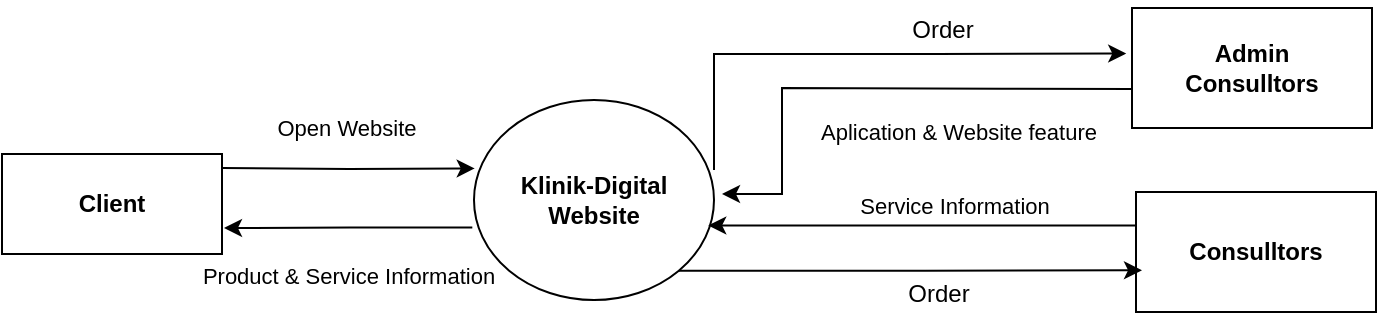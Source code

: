 <mxfile version="21.8.2" type="github">
  <diagram name="Page-1" id="fyCYb2retFs3KwuY-BMH">
    <mxGraphModel dx="1173" dy="688" grid="1" gridSize="10" guides="1" tooltips="1" connect="1" arrows="1" fold="1" page="1" pageScale="1" pageWidth="850" pageHeight="1100" math="0" shadow="0">
      <root>
        <mxCell id="0" />
        <mxCell id="1" parent="0" />
        <mxCell id="MsQs23-c7_RpU7kt0sFD-4" style="edgeStyle=orthogonalEdgeStyle;rounded=0;orthogonalLoop=1;jettySize=auto;html=1;exitX=1;exitY=0.5;exitDx=0;exitDy=0;entryX=0.003;entryY=0.342;entryDx=0;entryDy=0;entryPerimeter=0;" edge="1" parent="1" target="MsQs23-c7_RpU7kt0sFD-3">
          <mxGeometry relative="1" as="geometry">
            <mxPoint x="310" y="167" as="sourcePoint" />
            <mxPoint x="410" y="167" as="targetPoint" />
          </mxGeometry>
        </mxCell>
        <mxCell id="MsQs23-c7_RpU7kt0sFD-1" value="&lt;b&gt;Client&lt;/b&gt;" style="html=1;whiteSpace=wrap;" vertex="1" parent="1">
          <mxGeometry x="200" y="160" width="110" height="50" as="geometry" />
        </mxCell>
        <mxCell id="MsQs23-c7_RpU7kt0sFD-6" style="edgeStyle=orthogonalEdgeStyle;rounded=0;orthogonalLoop=1;jettySize=auto;html=1;entryX=1;entryY=0.5;entryDx=0;entryDy=0;exitX=-0.007;exitY=0.638;exitDx=0;exitDy=0;exitPerimeter=0;" edge="1" parent="1" source="MsQs23-c7_RpU7kt0sFD-3">
          <mxGeometry relative="1" as="geometry">
            <mxPoint x="411" y="197" as="sourcePoint" />
            <mxPoint x="311" y="197" as="targetPoint" />
          </mxGeometry>
        </mxCell>
        <mxCell id="MsQs23-c7_RpU7kt0sFD-3" value="&lt;b&gt;Klinik-Digital Website&lt;/b&gt;" style="ellipse;whiteSpace=wrap;html=1;" vertex="1" parent="1">
          <mxGeometry x="436" y="133" width="120" height="100" as="geometry" />
        </mxCell>
        <mxCell id="MsQs23-c7_RpU7kt0sFD-5" value="&lt;font style=&quot;font-size: 11px;&quot;&gt;Open Website&lt;/font&gt;" style="text;html=1;align=center;verticalAlign=middle;resizable=0;points=[];autosize=1;strokeColor=none;fillColor=none;" vertex="1" parent="1">
          <mxGeometry x="327" y="132" width="90" height="30" as="geometry" />
        </mxCell>
        <mxCell id="MsQs23-c7_RpU7kt0sFD-7" value="&lt;font style=&quot;font-size: 11px;&quot;&gt;Product &amp;amp; Service Information&lt;/font&gt;" style="text;html=1;align=center;verticalAlign=middle;resizable=0;points=[];autosize=1;strokeColor=none;fillColor=none;" vertex="1" parent="1">
          <mxGeometry x="288" y="206" width="170" height="30" as="geometry" />
        </mxCell>
        <mxCell id="MsQs23-c7_RpU7kt0sFD-8" style="edgeStyle=orthogonalEdgeStyle;rounded=0;orthogonalLoop=1;jettySize=auto;html=1;exitX=1;exitY=0.5;exitDx=0;exitDy=0;entryX=-0.024;entryY=0.379;entryDx=0;entryDy=0;entryPerimeter=0;" edge="1" parent="1" target="MsQs23-c7_RpU7kt0sFD-10">
          <mxGeometry relative="1" as="geometry">
            <mxPoint x="556" y="168" as="sourcePoint" />
            <mxPoint x="660" y="170" as="targetPoint" />
            <Array as="points">
              <mxPoint x="556" y="110" />
              <mxPoint x="667" y="110" />
            </Array>
          </mxGeometry>
        </mxCell>
        <mxCell id="MsQs23-c7_RpU7kt0sFD-9" style="edgeStyle=orthogonalEdgeStyle;rounded=0;orthogonalLoop=1;jettySize=auto;html=1;exitX=0.004;exitY=0.674;exitDx=0;exitDy=0;exitPerimeter=0;" edge="1" parent="1" source="MsQs23-c7_RpU7kt0sFD-10">
          <mxGeometry relative="1" as="geometry">
            <mxPoint x="700" y="132" as="sourcePoint" />
            <mxPoint x="560" y="180" as="targetPoint" />
            <Array as="points">
              <mxPoint x="700" y="127" />
              <mxPoint x="590" y="127" />
              <mxPoint x="590" y="180" />
            </Array>
          </mxGeometry>
        </mxCell>
        <mxCell id="MsQs23-c7_RpU7kt0sFD-10" value="&lt;b&gt;Admin&lt;br&gt;Consulltors&lt;br&gt;&lt;/b&gt;" style="rounded=0;whiteSpace=wrap;html=1;" vertex="1" parent="1">
          <mxGeometry x="765" y="87" width="120" height="60" as="geometry" />
        </mxCell>
        <mxCell id="MsQs23-c7_RpU7kt0sFD-11" value="Order" style="text;html=1;align=center;verticalAlign=middle;resizable=0;points=[];autosize=1;strokeColor=none;fillColor=none;" vertex="1" parent="1">
          <mxGeometry x="645" y="83" width="50" height="30" as="geometry" />
        </mxCell>
        <mxCell id="MsQs23-c7_RpU7kt0sFD-12" value="&lt;font style=&quot;font-size: 11px;&quot;&gt;Aplication &amp;amp; Website feature&lt;/font&gt;" style="text;html=1;align=center;verticalAlign=middle;resizable=0;points=[];autosize=1;strokeColor=none;fillColor=none;" vertex="1" parent="1">
          <mxGeometry x="598" y="134" width="160" height="30" as="geometry" />
        </mxCell>
        <mxCell id="MsQs23-c7_RpU7kt0sFD-13" value="&lt;b&gt;Consulltors&lt;/b&gt;" style="rounded=0;whiteSpace=wrap;html=1;" vertex="1" parent="1">
          <mxGeometry x="767" y="179" width="120" height="60" as="geometry" />
        </mxCell>
        <mxCell id="MsQs23-c7_RpU7kt0sFD-14" style="edgeStyle=orthogonalEdgeStyle;rounded=0;orthogonalLoop=1;jettySize=auto;html=1;exitX=0;exitY=0.5;exitDx=0;exitDy=0;entryX=0.976;entryY=0.637;entryDx=0;entryDy=0;entryPerimeter=0;" edge="1" parent="1">
          <mxGeometry relative="1" as="geometry">
            <mxPoint x="767" y="208" as="sourcePoint" />
            <mxPoint x="553.12" y="195.7" as="targetPoint" />
            <Array as="points">
              <mxPoint x="767" y="196" />
            </Array>
          </mxGeometry>
        </mxCell>
        <mxCell id="MsQs23-c7_RpU7kt0sFD-15" value="&lt;font style=&quot;font-size: 11px;&quot;&gt;Service Information&lt;/font&gt;" style="text;html=1;align=center;verticalAlign=middle;resizable=0;points=[];autosize=1;strokeColor=none;fillColor=none;" vertex="1" parent="1">
          <mxGeometry x="616" y="171" width="120" height="30" as="geometry" />
        </mxCell>
        <mxCell id="MsQs23-c7_RpU7kt0sFD-16" style="edgeStyle=orthogonalEdgeStyle;rounded=0;orthogonalLoop=1;jettySize=auto;html=1;exitX=1;exitY=1;exitDx=0;exitDy=0;entryX=0.025;entryY=0.652;entryDx=0;entryDy=0;entryPerimeter=0;" edge="1" parent="1" source="MsQs23-c7_RpU7kt0sFD-3" target="MsQs23-c7_RpU7kt0sFD-13">
          <mxGeometry relative="1" as="geometry" />
        </mxCell>
        <mxCell id="MsQs23-c7_RpU7kt0sFD-17" value="Order" style="text;html=1;align=center;verticalAlign=middle;resizable=0;points=[];autosize=1;strokeColor=none;fillColor=none;" vertex="1" parent="1">
          <mxGeometry x="643" y="215" width="50" height="30" as="geometry" />
        </mxCell>
      </root>
    </mxGraphModel>
  </diagram>
</mxfile>
